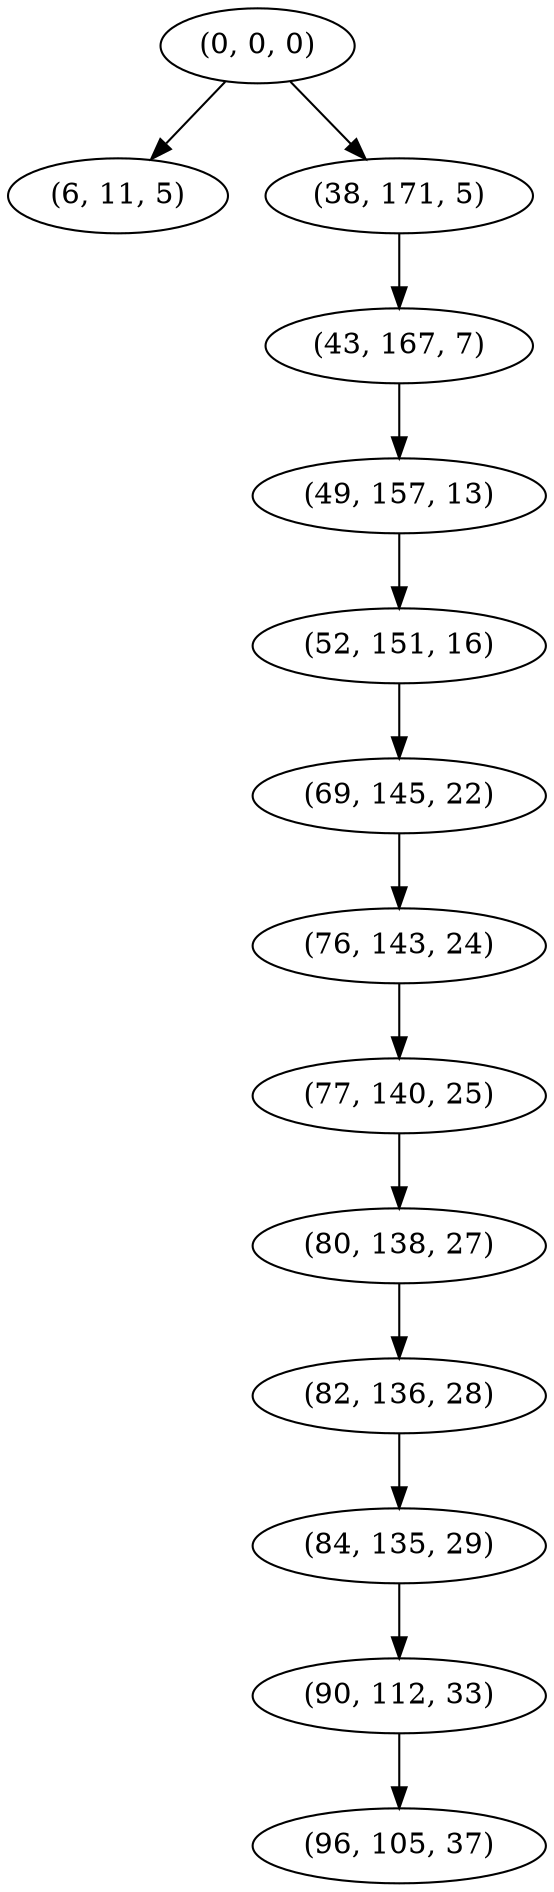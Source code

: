 digraph tree {
    "(0, 0, 0)";
    "(6, 11, 5)";
    "(38, 171, 5)";
    "(43, 167, 7)";
    "(49, 157, 13)";
    "(52, 151, 16)";
    "(69, 145, 22)";
    "(76, 143, 24)";
    "(77, 140, 25)";
    "(80, 138, 27)";
    "(82, 136, 28)";
    "(84, 135, 29)";
    "(90, 112, 33)";
    "(96, 105, 37)";
    "(0, 0, 0)" -> "(6, 11, 5)";
    "(0, 0, 0)" -> "(38, 171, 5)";
    "(38, 171, 5)" -> "(43, 167, 7)";
    "(43, 167, 7)" -> "(49, 157, 13)";
    "(49, 157, 13)" -> "(52, 151, 16)";
    "(52, 151, 16)" -> "(69, 145, 22)";
    "(69, 145, 22)" -> "(76, 143, 24)";
    "(76, 143, 24)" -> "(77, 140, 25)";
    "(77, 140, 25)" -> "(80, 138, 27)";
    "(80, 138, 27)" -> "(82, 136, 28)";
    "(82, 136, 28)" -> "(84, 135, 29)";
    "(84, 135, 29)" -> "(90, 112, 33)";
    "(90, 112, 33)" -> "(96, 105, 37)";
}
